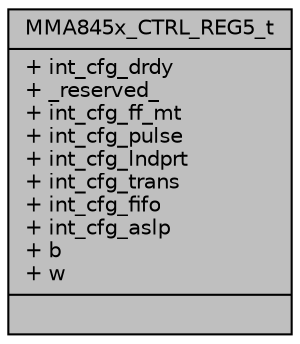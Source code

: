 digraph "MMA845x_CTRL_REG5_t"
{
  edge [fontname="Helvetica",fontsize="10",labelfontname="Helvetica",labelfontsize="10"];
  node [fontname="Helvetica",fontsize="10",shape=record];
  Node1 [label="{MMA845x_CTRL_REG5_t\n|+ int_cfg_drdy\l+ _reserved_\l+ int_cfg_ff_mt\l+ int_cfg_pulse\l+ int_cfg_lndprt\l+ int_cfg_trans\l+ int_cfg_fifo\l+ int_cfg_aslp\l+ b\l+ w\l|}",height=0.2,width=0.4,color="black", fillcolor="grey75", style="filled", fontcolor="black"];
}
